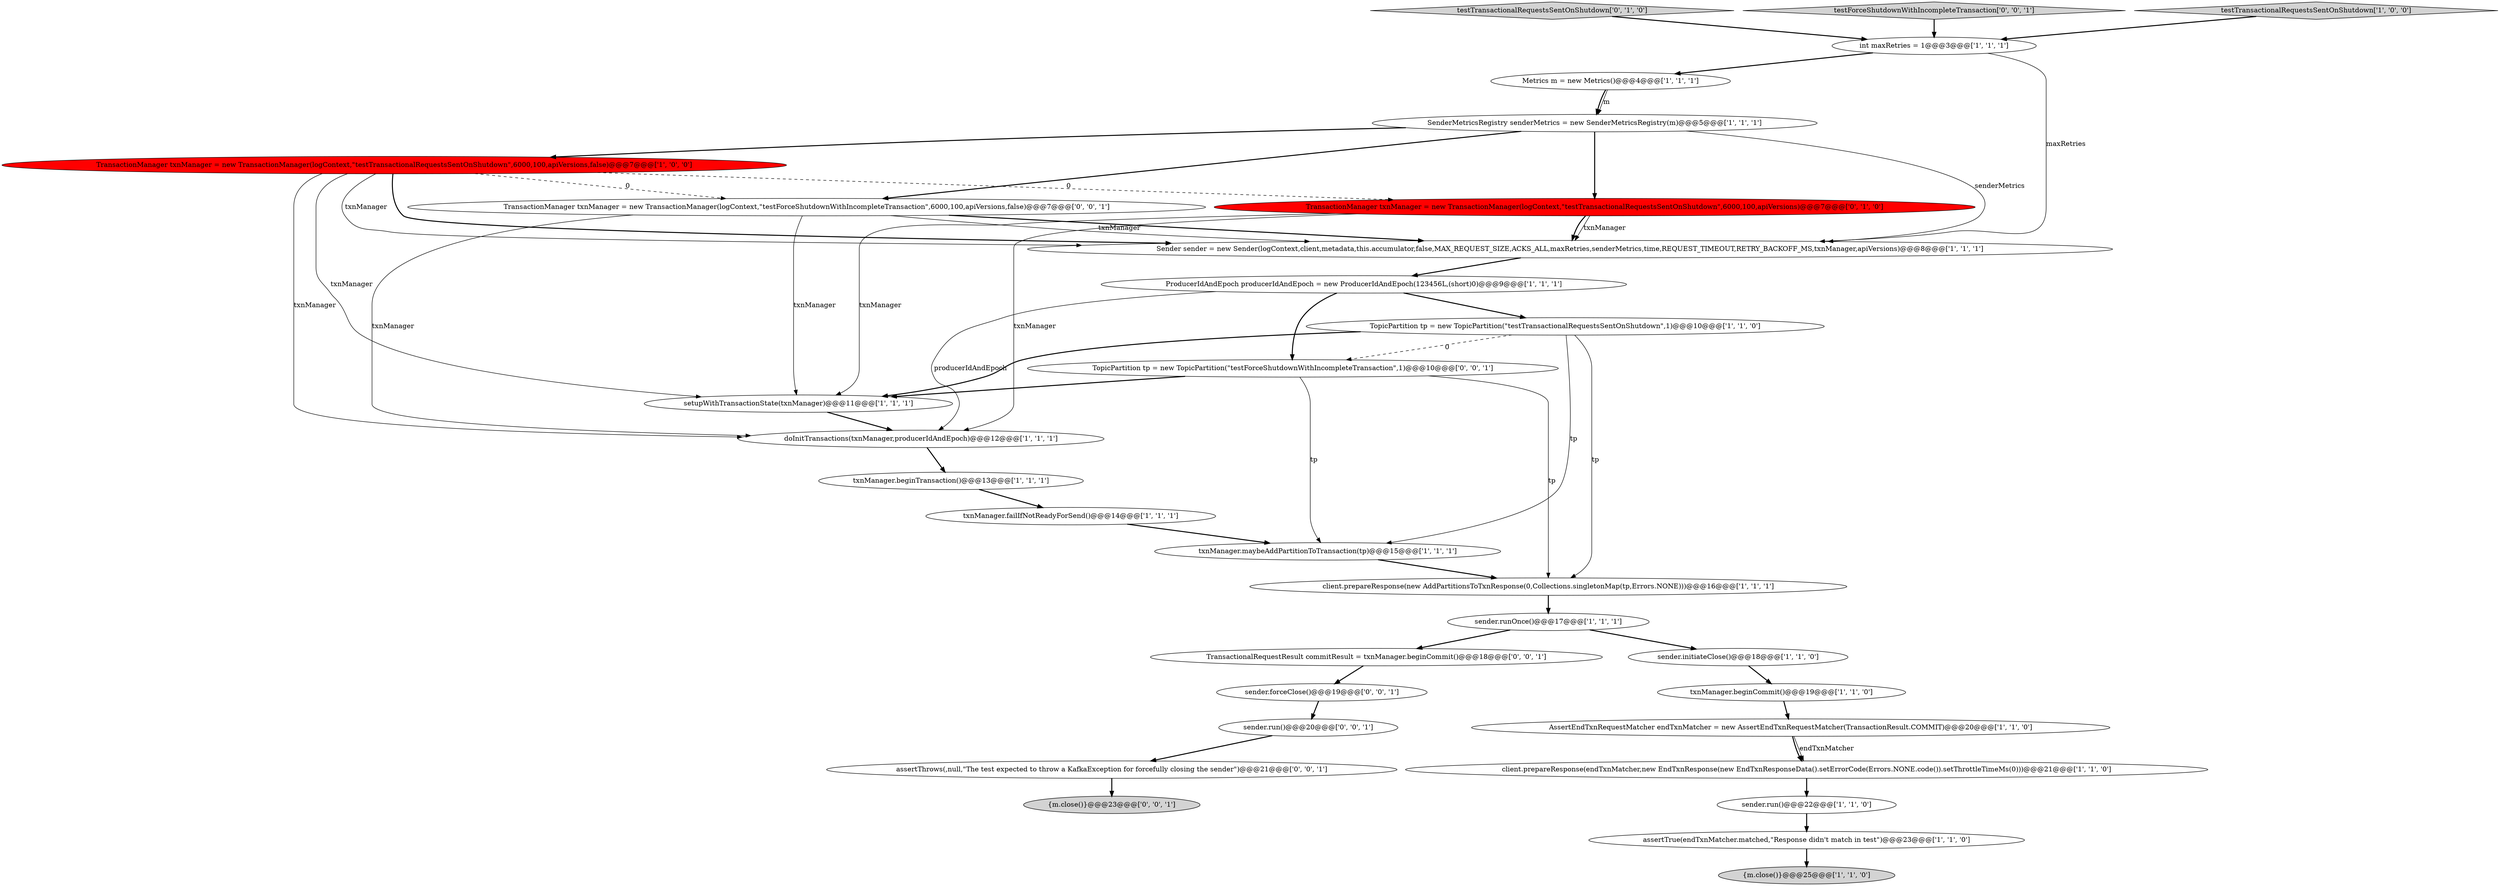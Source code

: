 digraph {
4 [style = filled, label = "txnManager.failIfNotReadyForSend()@@@14@@@['1', '1', '1']", fillcolor = white, shape = ellipse image = "AAA0AAABBB1BBB"];
10 [style = filled, label = "ProducerIdAndEpoch producerIdAndEpoch = new ProducerIdAndEpoch(123456L,(short)0)@@@9@@@['1', '1', '1']", fillcolor = white, shape = ellipse image = "AAA0AAABBB1BBB"];
21 [style = filled, label = "TransactionManager txnManager = new TransactionManager(logContext,\"testTransactionalRequestsSentOnShutdown\",6000,100,apiVersions,false)@@@7@@@['1', '0', '0']", fillcolor = red, shape = ellipse image = "AAA1AAABBB1BBB"];
27 [style = filled, label = "sender.forceClose()@@@19@@@['0', '0', '1']", fillcolor = white, shape = ellipse image = "AAA0AAABBB3BBB"];
28 [style = filled, label = "sender.run()@@@20@@@['0', '0', '1']", fillcolor = white, shape = ellipse image = "AAA0AAABBB3BBB"];
31 [style = filled, label = "TransactionManager txnManager = new TransactionManager(logContext,\"testForceShutdownWithIncompleteTransaction\",6000,100,apiVersions,false)@@@7@@@['0', '0', '1']", fillcolor = white, shape = ellipse image = "AAA0AAABBB3BBB"];
7 [style = filled, label = "TopicPartition tp = new TopicPartition(\"testTransactionalRequestsSentOnShutdown\",1)@@@10@@@['1', '1', '0']", fillcolor = white, shape = ellipse image = "AAA0AAABBB1BBB"];
22 [style = filled, label = "TransactionManager txnManager = new TransactionManager(logContext,\"testTransactionalRequestsSentOnShutdown\",6000,100,apiVersions)@@@7@@@['0', '1', '0']", fillcolor = red, shape = ellipse image = "AAA1AAABBB2BBB"];
15 [style = filled, label = "{m.close()}@@@25@@@['1', '1', '0']", fillcolor = lightgray, shape = ellipse image = "AAA0AAABBB1BBB"];
23 [style = filled, label = "testTransactionalRequestsSentOnShutdown['0', '1', '0']", fillcolor = lightgray, shape = diamond image = "AAA0AAABBB2BBB"];
6 [style = filled, label = "AssertEndTxnRequestMatcher endTxnMatcher = new AssertEndTxnRequestMatcher(TransactionResult.COMMIT)@@@20@@@['1', '1', '0']", fillcolor = white, shape = ellipse image = "AAA0AAABBB1BBB"];
12 [style = filled, label = "client.prepareResponse(new AddPartitionsToTxnResponse(0,Collections.singletonMap(tp,Errors.NONE)))@@@16@@@['1', '1', '1']", fillcolor = white, shape = ellipse image = "AAA0AAABBB1BBB"];
30 [style = filled, label = "testForceShutdownWithIncompleteTransaction['0', '0', '1']", fillcolor = lightgray, shape = diamond image = "AAA0AAABBB3BBB"];
18 [style = filled, label = "SenderMetricsRegistry senderMetrics = new SenderMetricsRegistry(m)@@@5@@@['1', '1', '1']", fillcolor = white, shape = ellipse image = "AAA0AAABBB1BBB"];
29 [style = filled, label = "assertThrows(,null,\"The test expected to throw a KafkaException for forcefully closing the sender\")@@@21@@@['0', '0', '1']", fillcolor = white, shape = ellipse image = "AAA0AAABBB3BBB"];
24 [style = filled, label = "TransactionalRequestResult commitResult = txnManager.beginCommit()@@@18@@@['0', '0', '1']", fillcolor = white, shape = ellipse image = "AAA0AAABBB3BBB"];
8 [style = filled, label = "doInitTransactions(txnManager,producerIdAndEpoch)@@@12@@@['1', '1', '1']", fillcolor = white, shape = ellipse image = "AAA0AAABBB1BBB"];
14 [style = filled, label = "txnManager.beginCommit()@@@19@@@['1', '1', '0']", fillcolor = white, shape = ellipse image = "AAA0AAABBB1BBB"];
11 [style = filled, label = "txnManager.beginTransaction()@@@13@@@['1', '1', '1']", fillcolor = white, shape = ellipse image = "AAA0AAABBB1BBB"];
0 [style = filled, label = "client.prepareResponse(endTxnMatcher,new EndTxnResponse(new EndTxnResponseData().setErrorCode(Errors.NONE.code()).setThrottleTimeMs(0)))@@@21@@@['1', '1', '0']", fillcolor = white, shape = ellipse image = "AAA0AAABBB1BBB"];
5 [style = filled, label = "testTransactionalRequestsSentOnShutdown['1', '0', '0']", fillcolor = lightgray, shape = diamond image = "AAA0AAABBB1BBB"];
26 [style = filled, label = "TopicPartition tp = new TopicPartition(\"testForceShutdownWithIncompleteTransaction\",1)@@@10@@@['0', '0', '1']", fillcolor = white, shape = ellipse image = "AAA0AAABBB3BBB"];
9 [style = filled, label = "sender.initiateClose()@@@18@@@['1', '1', '0']", fillcolor = white, shape = ellipse image = "AAA0AAABBB1BBB"];
19 [style = filled, label = "txnManager.maybeAddPartitionToTransaction(tp)@@@15@@@['1', '1', '1']", fillcolor = white, shape = ellipse image = "AAA0AAABBB1BBB"];
13 [style = filled, label = "assertTrue(endTxnMatcher.matched,\"Response didn't match in test\")@@@23@@@['1', '1', '0']", fillcolor = white, shape = ellipse image = "AAA0AAABBB1BBB"];
3 [style = filled, label = "setupWithTransactionState(txnManager)@@@11@@@['1', '1', '1']", fillcolor = white, shape = ellipse image = "AAA0AAABBB1BBB"];
16 [style = filled, label = "Metrics m = new Metrics()@@@4@@@['1', '1', '1']", fillcolor = white, shape = ellipse image = "AAA0AAABBB1BBB"];
17 [style = filled, label = "int maxRetries = 1@@@3@@@['1', '1', '1']", fillcolor = white, shape = ellipse image = "AAA0AAABBB1BBB"];
20 [style = filled, label = "sender.runOnce()@@@17@@@['1', '1', '1']", fillcolor = white, shape = ellipse image = "AAA0AAABBB1BBB"];
1 [style = filled, label = "Sender sender = new Sender(logContext,client,metadata,this.accumulator,false,MAX_REQUEST_SIZE,ACKS_ALL,maxRetries,senderMetrics,time,REQUEST_TIMEOUT,RETRY_BACKOFF_MS,txnManager,apiVersions)@@@8@@@['1', '1', '1']", fillcolor = white, shape = ellipse image = "AAA0AAABBB1BBB"];
25 [style = filled, label = "{m.close()}@@@23@@@['0', '0', '1']", fillcolor = lightgray, shape = ellipse image = "AAA0AAABBB3BBB"];
2 [style = filled, label = "sender.run()@@@22@@@['1', '1', '0']", fillcolor = white, shape = ellipse image = "AAA0AAABBB1BBB"];
28->29 [style = bold, label=""];
18->31 [style = bold, label=""];
16->18 [style = bold, label=""];
21->3 [style = solid, label="txnManager"];
30->17 [style = bold, label=""];
19->12 [style = bold, label=""];
20->9 [style = bold, label=""];
17->1 [style = solid, label="maxRetries"];
10->8 [style = solid, label="producerIdAndEpoch"];
26->3 [style = bold, label=""];
21->1 [style = solid, label="txnManager"];
27->28 [style = bold, label=""];
0->2 [style = bold, label=""];
11->4 [style = bold, label=""];
4->19 [style = bold, label=""];
7->12 [style = solid, label="tp"];
12->20 [style = bold, label=""];
29->25 [style = bold, label=""];
31->3 [style = solid, label="txnManager"];
10->26 [style = bold, label=""];
6->0 [style = bold, label=""];
31->1 [style = bold, label=""];
21->8 [style = solid, label="txnManager"];
21->22 [style = dashed, label="0"];
5->17 [style = bold, label=""];
10->7 [style = bold, label=""];
7->3 [style = bold, label=""];
2->13 [style = bold, label=""];
22->1 [style = solid, label="txnManager"];
16->18 [style = solid, label="m"];
21->31 [style = dashed, label="0"];
18->1 [style = solid, label="senderMetrics"];
18->22 [style = bold, label=""];
26->19 [style = solid, label="tp"];
3->8 [style = bold, label=""];
22->3 [style = solid, label="txnManager"];
21->1 [style = bold, label=""];
22->8 [style = solid, label="txnManager"];
31->8 [style = solid, label="txnManager"];
9->14 [style = bold, label=""];
26->12 [style = solid, label="tp"];
7->19 [style = solid, label="tp"];
23->17 [style = bold, label=""];
13->15 [style = bold, label=""];
22->1 [style = bold, label=""];
18->21 [style = bold, label=""];
7->26 [style = dashed, label="0"];
20->24 [style = bold, label=""];
1->10 [style = bold, label=""];
8->11 [style = bold, label=""];
24->27 [style = bold, label=""];
14->6 [style = bold, label=""];
31->1 [style = solid, label="txnManager"];
6->0 [style = solid, label="endTxnMatcher"];
17->16 [style = bold, label=""];
}
